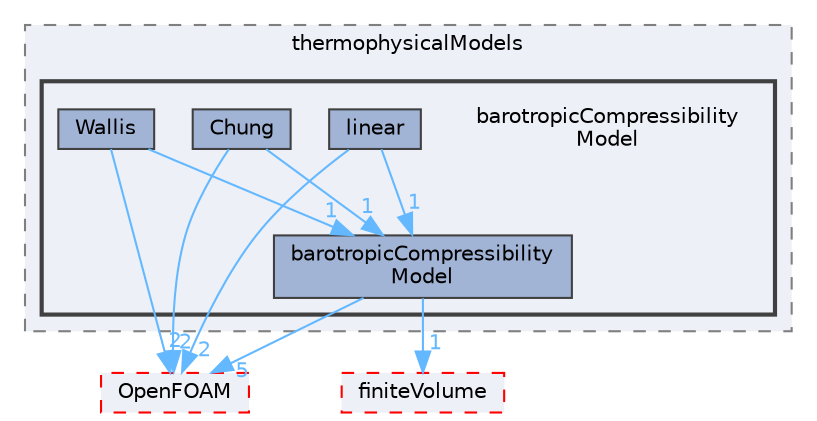 digraph "src/thermophysicalModels/barotropicCompressibilityModel"
{
 // LATEX_PDF_SIZE
  bgcolor="transparent";
  edge [fontname=Helvetica,fontsize=10,labelfontname=Helvetica,labelfontsize=10];
  node [fontname=Helvetica,fontsize=10,shape=box,height=0.2,width=0.4];
  compound=true
  subgraph clusterdir_2778d089ec5c4f66810b11f753867003 {
    graph [ bgcolor="#edf0f7", pencolor="grey50", label="thermophysicalModels", fontname=Helvetica,fontsize=10 style="filled,dashed", URL="dir_2778d089ec5c4f66810b11f753867003.html",tooltip=""]
  subgraph clusterdir_2ce177fbd1ffaf13b6b16622658e1c6b {
    graph [ bgcolor="#edf0f7", pencolor="grey25", label="", fontname=Helvetica,fontsize=10 style="filled,bold", URL="dir_2ce177fbd1ffaf13b6b16622658e1c6b.html",tooltip=""]
    dir_2ce177fbd1ffaf13b6b16622658e1c6b [shape=plaintext, label="barotropicCompressibility\lModel"];
  dir_01e4ebfb3af2aa72604af6257d6cf977 [label="barotropicCompressibility\lModel", fillcolor="#a2b4d6", color="grey25", style="filled", URL="dir_01e4ebfb3af2aa72604af6257d6cf977.html",tooltip=""];
  dir_e5e911ec669143dd246ceab5f3bb9dbd [label="Chung", fillcolor="#a2b4d6", color="grey25", style="filled", URL="dir_e5e911ec669143dd246ceab5f3bb9dbd.html",tooltip=""];
  dir_5aba4d484164f1c8588b8f30f95a87f8 [label="linear", fillcolor="#a2b4d6", color="grey25", style="filled", URL="dir_5aba4d484164f1c8588b8f30f95a87f8.html",tooltip=""];
  dir_b4526b22dae03841b4449ae7d0d808d4 [label="Wallis", fillcolor="#a2b4d6", color="grey25", style="filled", URL="dir_b4526b22dae03841b4449ae7d0d808d4.html",tooltip=""];
  }
  }
  dir_c5473ff19b20e6ec4dfe5c310b3778a8 [label="OpenFOAM", fillcolor="#edf0f7", color="red", style="filled,dashed", URL="dir_c5473ff19b20e6ec4dfe5c310b3778a8.html",tooltip=""];
  dir_9bd15774b555cf7259a6fa18f99fe99b [label="finiteVolume", fillcolor="#edf0f7", color="red", style="filled,dashed", URL="dir_9bd15774b555cf7259a6fa18f99fe99b.html",tooltip=""];
  dir_01e4ebfb3af2aa72604af6257d6cf977->dir_9bd15774b555cf7259a6fa18f99fe99b [headlabel="1", labeldistance=1.5 headhref="dir_000187_001387.html" href="dir_000187_001387.html" color="steelblue1" fontcolor="steelblue1"];
  dir_01e4ebfb3af2aa72604af6257d6cf977->dir_c5473ff19b20e6ec4dfe5c310b3778a8 [headlabel="5", labeldistance=1.5 headhref="dir_000187_002695.html" href="dir_000187_002695.html" color="steelblue1" fontcolor="steelblue1"];
  dir_e5e911ec669143dd246ceab5f3bb9dbd->dir_01e4ebfb3af2aa72604af6257d6cf977 [headlabel="1", labeldistance=1.5 headhref="dir_000487_000187.html" href="dir_000487_000187.html" color="steelblue1" fontcolor="steelblue1"];
  dir_e5e911ec669143dd246ceab5f3bb9dbd->dir_c5473ff19b20e6ec4dfe5c310b3778a8 [headlabel="2", labeldistance=1.5 headhref="dir_000487_002695.html" href="dir_000487_002695.html" color="steelblue1" fontcolor="steelblue1"];
  dir_5aba4d484164f1c8588b8f30f95a87f8->dir_01e4ebfb3af2aa72604af6257d6cf977 [headlabel="1", labeldistance=1.5 headhref="dir_002186_000187.html" href="dir_002186_000187.html" color="steelblue1" fontcolor="steelblue1"];
  dir_5aba4d484164f1c8588b8f30f95a87f8->dir_c5473ff19b20e6ec4dfe5c310b3778a8 [headlabel="2", labeldistance=1.5 headhref="dir_002186_002695.html" href="dir_002186_002695.html" color="steelblue1" fontcolor="steelblue1"];
  dir_b4526b22dae03841b4449ae7d0d808d4->dir_01e4ebfb3af2aa72604af6257d6cf977 [headlabel="1", labeldistance=1.5 headhref="dir_004355_000187.html" href="dir_004355_000187.html" color="steelblue1" fontcolor="steelblue1"];
  dir_b4526b22dae03841b4449ae7d0d808d4->dir_c5473ff19b20e6ec4dfe5c310b3778a8 [headlabel="2", labeldistance=1.5 headhref="dir_004355_002695.html" href="dir_004355_002695.html" color="steelblue1" fontcolor="steelblue1"];
}
